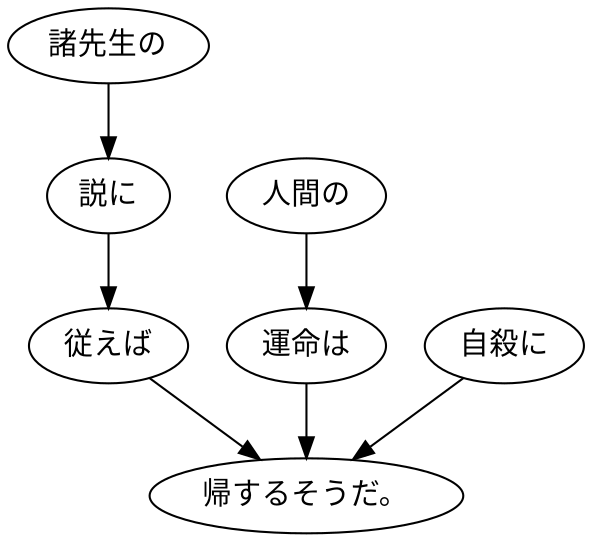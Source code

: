 digraph graph9115 {
	node0 [label="諸先生の"];
	node1 [label="説に"];
	node2 [label="従えば"];
	node3 [label="人間の"];
	node4 [label="運命は"];
	node5 [label="自殺に"];
	node6 [label="帰するそうだ。"];
	node0 -> node1;
	node1 -> node2;
	node2 -> node6;
	node3 -> node4;
	node4 -> node6;
	node5 -> node6;
}
